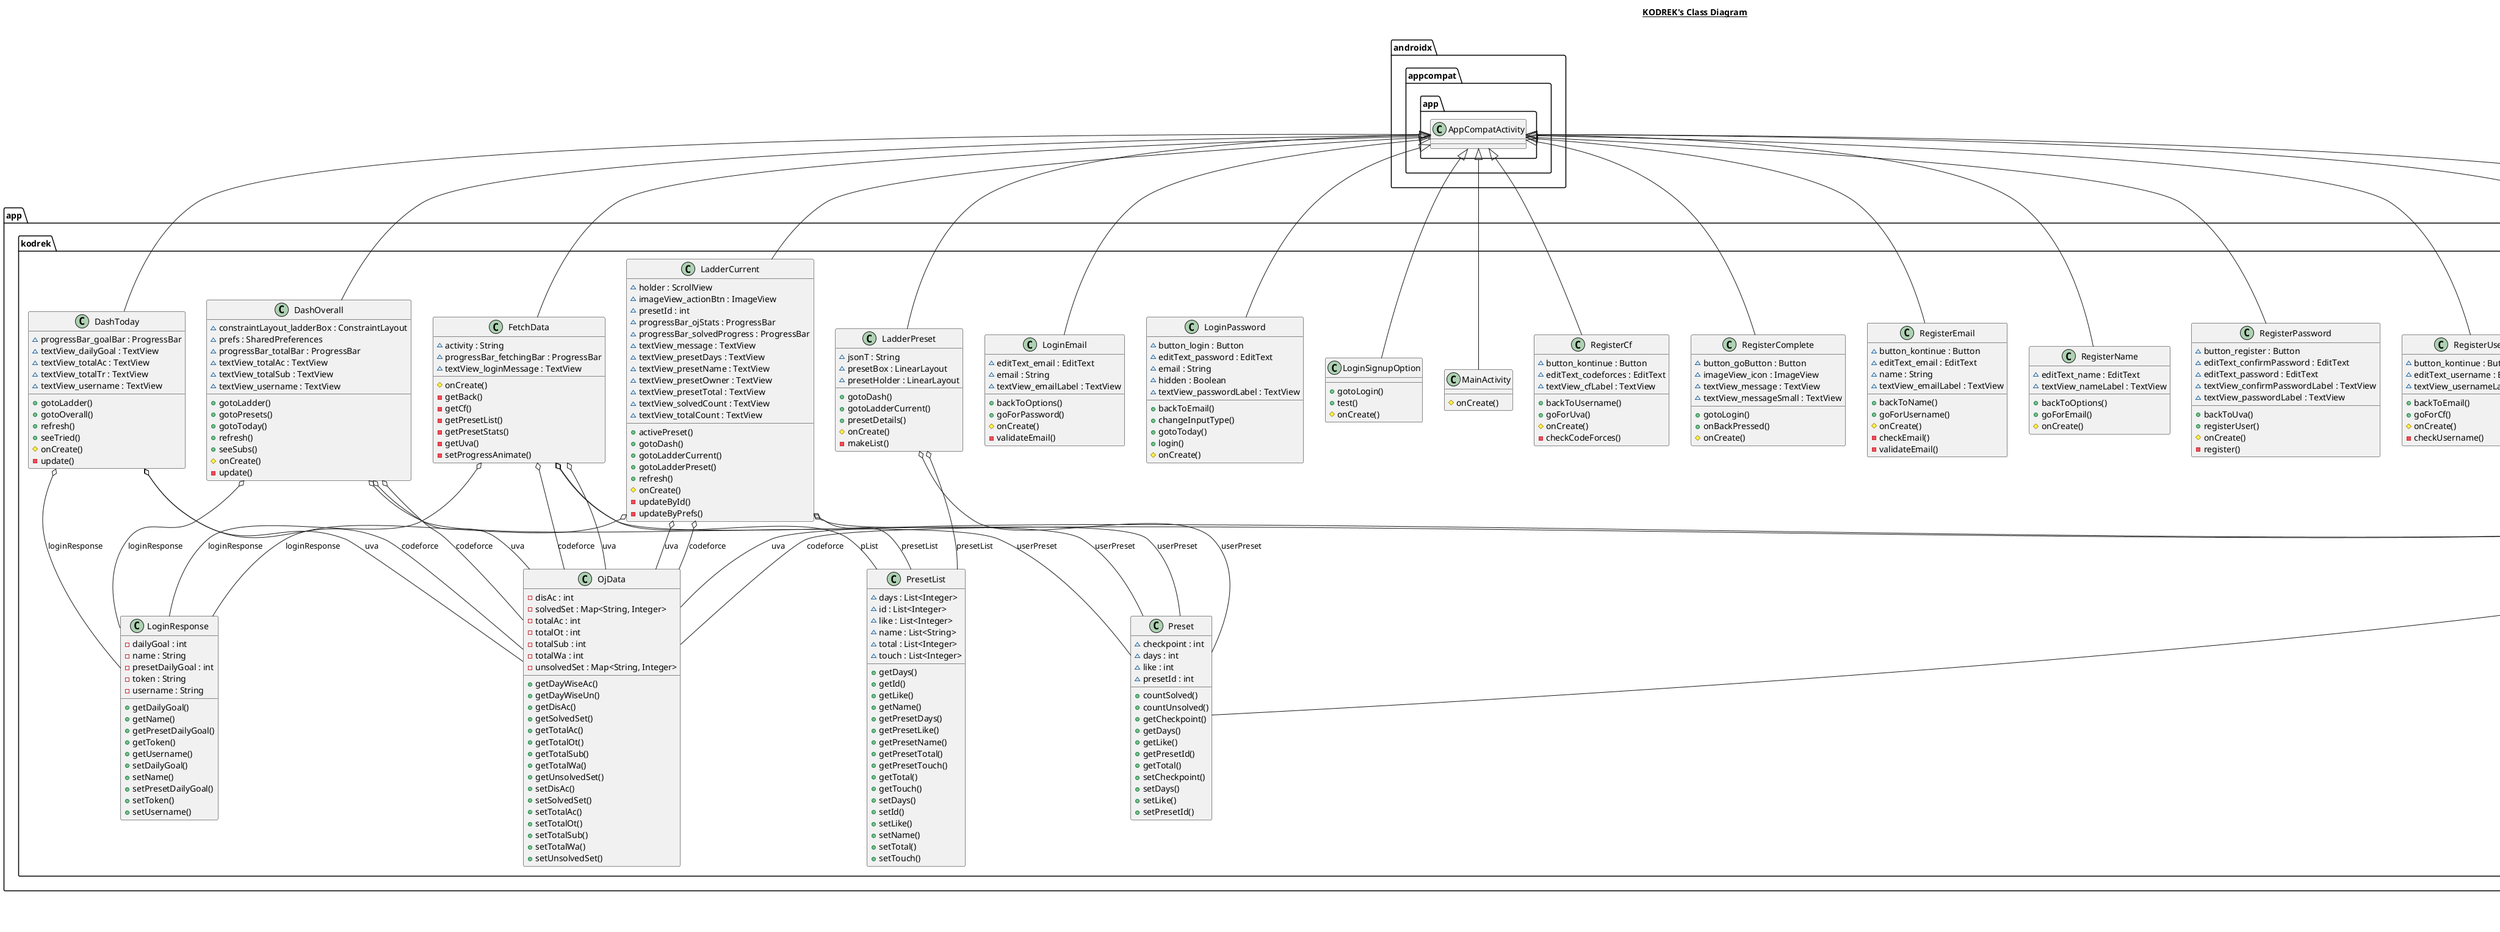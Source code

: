 @startuml

title __KODREK's Class Diagram__\n

  namespace app.kodrek {
    class app.kodrek.ApiClient {
        {static} + getUserService()
        {static} - getRetrofit()
    }
  }
  

  namespace app.kodrek {
    class app.kodrek.CheckingResponse {
        - status : String
        + getStatus()
        + setStatus()
    }
  }
  

  namespace app.kodrek {
    class app.kodrek.DashOverall {
        ~ constraintLayout_ladderBox : ConstraintLayout
        ~ prefs : SharedPreferences
        ~ progressBar_totalBar : ProgressBar
        ~ textView_totalAc : TextView
        ~ textView_totalSub : TextView
        ~ textView_username : TextView
        + gotoLadder()
        + gotoPresets()
        + gotoToday()
        + refresh()
        + seeSubs()
        # onCreate()
        - update()
    }
  }
  

  namespace app.kodrek {
    class app.kodrek.DashToday {
        ~ progressBar_goalBar : ProgressBar
        ~ textView_dailyGoal : TextView
        ~ textView_totalAc : TextView
        ~ textView_totalTr : TextView
        ~ textView_username : TextView
        + gotoLadder()
        + gotoOverall()
        + refresh()
        + seeTried()
        # onCreate()
        - update()
    }
  }
  

  namespace app.kodrek {
    class app.kodrek.FetchData {
        ~ activity : String
        ~ progressBar_fetchingBar : ProgressBar
        ~ textView_loginMessage : TextView
        # onCreate()
        - getBack()
        - getCf()
        - getPresetList()
        - getPresetStats()
        - getUva()
        - setProgressAnimate()
    }
  }
  

  namespace app.kodrek {
    class app.kodrek.LadderCurrent {
        ~ holder : ScrollView
        ~ imageView_actionBtn : ImageView
        ~ presetId : int
        ~ progressBar_ojStats : ProgressBar
        ~ progressBar_solvedProgress : ProgressBar
        ~ textView_message : TextView
        ~ textView_presetDays : TextView
        ~ textView_presetName : TextView
        ~ textView_presetOwner : TextView
        ~ textView_presetTotal : TextView
        ~ textView_solvedCount : TextView
        ~ textView_totalCount : TextView
        + activePreset()
        + gotoDash()
        + gotoLadderCurrent()
        + gotoLadderPreset()
        + refresh()
        # onCreate()
        - updateById()
        - updateByPrefs()
    }
  }
  

  namespace app.kodrek {
    class app.kodrek.LadderPreset {
        ~ jsonT : String
        ~ presetBox : LinearLayout
        ~ presetHolder : LinearLayout
        + gotoDash()
        + gotoLadderCurrent()
        + presetDetails()
        # onCreate()
        - makeList()
    }
  }
  

  namespace app.kodrek {
    class app.kodrek.LoginEmail {
        ~ editText_email : EditText
        ~ email : String
        ~ textView_emailLabel : TextView
        + backToOptions()
        + goForPassword()
        # onCreate()
        - validateEmail()
    }
  }
  

  namespace app.kodrek {
    class app.kodrek.LoginPassword {
        ~ button_login : Button
        ~ editText_password : EditText
        ~ email : String
        ~ hidden : Boolean
        ~ textView_passwordLabel : TextView
        + backToEmail()
        + changeInputType()
        + gotoToday()
        + login()
        # onCreate()
    }
  }
  

  namespace app.kodrek {
    class app.kodrek.LoginRequest {
        - email : String
        - password : String
        + LoginRequest()
        + LoginRequest()
        + getEmail()
        + getPassword()
        + setEmail()
        + setPassword()
    }
  }
  

  namespace app.kodrek {
    class app.kodrek.LoginResponse {
        - dailyGoal : int
        - name : String
        - presetDailyGoal : int
        - token : String
        - username : String
        + getDailyGoal()
        + getName()
        + getPresetDailyGoal()
        + getToken()
        + getUsername()
        + setDailyGoal()
        + setName()
        + setPresetDailyGoal()
        + setToken()
        + setUsername()
    }
  }
  

  namespace app.kodrek {
    class app.kodrek.LoginSignupOption {
        + gotoLogin()
        + test()
        # onCreate()
    }
  }
  

  namespace app.kodrek {
    class app.kodrek.MainActivity {
        # onCreate()
    }
  }
  

  namespace app.kodrek {
    class app.kodrek.OjData {
        - disAc : int
        - solvedSet : Map<String, Integer>
        - totalAc : int
        - totalOt : int
        - totalSub : int
        - totalWa : int
        - unsolvedSet : Map<String, Integer>
        + getDayWiseAc()
        + getDayWiseUn()
        + getDisAc()
        + getSolvedSet()
        + getTotalAc()
        + getTotalOt()
        + getTotalSub()
        + getTotalWa()
        + getUnsolvedSet()
        + setDisAc()
        + setSolvedSet()
        + setTotalAc()
        + setTotalOt()
        + setTotalSub()
        + setTotalWa()
        + setUnsolvedSet()
    }
  }
  

  namespace app.kodrek {
    class app.kodrek.Preset {
        ~ checkpoint : int
        ~ days : int
        ~ like : int
        ~ presetId : int
        + countSolved()
        + countUnsolved()
        + getCheckpoint()
        + getDays()
        + getLike()
        + getPresetId()
        + getTotal()
        + setCheckpoint()
        + setDays()
        + setLike()
        + setPresetId()
    }
  }
  

  namespace app.kodrek {
    class app.kodrek.PresetList {
        ~ days : List<Integer>
        ~ id : List<Integer>
        ~ like : List<Integer>
        ~ name : List<String>
        ~ total : List<Integer>
        ~ touch : List<Integer>
        + getDays()
        + getId()
        + getLike()
        + getName()
        + getPresetDays()
        + getPresetLike()
        + getPresetName()
        + getPresetTotal()
        + getPresetTouch()
        + getTotal()
        + getTouch()
        + setDays()
        + setId()
        + setLike()
        + setName()
        + setTotal()
        + setTouch()
    }
  }
  

  namespace app.kodrek {
    abstract class app.kodrek.ProblemSet {
        ~ cf : List<String>
        ~ name : String
        ~ owner : String
        ~ uva : List<String>
        + cfTotal()
        {abstract} + countSolved()
        {abstract} + countUnsolved()
        + getCf()
        + getName()
        + getOwner()
        + getUva()
        + setCf()
        + setName()
        + setOwner()
        + setUva()
        + uvaTotal()
    }
  }
  

  namespace app.kodrek {
    class app.kodrek.RegisterCf {
        ~ button_kontinue : Button
        ~ editText_codeforces : EditText
        ~ textView_cfLabel : TextView
        + backToUsername()
        + goForUva()
        # onCreate()
        - checkCodeForces()
    }
  }
  

  namespace app.kodrek {
    class app.kodrek.RegisterComplete {
        ~ button_goButton : Button
        ~ imageView_icon : ImageView
        ~ textView_message : TextView
        ~ textView_messageSmall : TextView
        + gotoLogin()
        + onBackPressed()
        # onCreate()
    }
  }
  

  namespace app.kodrek {
    class app.kodrek.RegisterEmail {
        ~ button_kontinue : Button
        ~ editText_email : EditText
        ~ name : String
        ~ textView_emailLabel : TextView
        + backToName()
        + goForUsername()
        # onCreate()
        - checkEmail()
        - validateEmail()
    }
  }
  

  namespace app.kodrek {
    class app.kodrek.RegisterName {
        ~ editText_name : EditText
        ~ textView_nameLabel : TextView
        + backToOptions()
        + goForEmail()
        # onCreate()
    }
  }
  

  namespace app.kodrek {
    class app.kodrek.RegisterPassword {
        ~ button_register : Button
        ~ editText_confirmPassword : EditText
        ~ editText_password : EditText
        ~ textView_confirmPasswordLabel : TextView
        ~ textView_passwordLabel : TextView
        + backToUva()
        + registerUser()
        # onCreate()
        - register()
    }
  }
  

  namespace app.kodrek {
    class app.kodrek.RegisterUsername {
        ~ button_kontinue : Button
        ~ editText_username : EditText
        ~ textView_usernameLabel : TextView
        + backToEmail()
        + goForCf()
        # onCreate()
        - checkUsername()
    }
  }
  

  namespace app.kodrek {
    class app.kodrek.RegisterUva {
        ~ button_kontinue : Button
        ~ editText_uva : EditText
        ~ textView_uvaLabel : TextView
        + backToCf()
        + goForPassword()
        # onCreate()
        - checkUva()
    }
  }
  

  namespace app.kodrek {
    class app.kodrek.RegistrationRequest {
        - codeforces : String
        - email : String
        - name : String
        - password : String
        - username : String
        - uva : String
        + getCodeForces()
        + getEmail()
        + getName()
        + getPassword()
        + getUsername()
        + getUva()
        + setCodeForces()
        + setEmail()
        + setName()
        + setPassword()
        + setUsername()
        + setUva()
    }
  }
  

  namespace app.kodrek {
    class app.kodrek.SubmissionsTable {
        ~ button_load : Button
        ~ c : int
        ~ constraintLayout_empty : ConstraintLayout
        ~ f : int
        ~ sortedSubs : LinkedHashMap<String, Integer>
        ~ subs : Map<String, Integer>
        ~ tableLayout_subsTable : TableLayout
        ~ textView_header : TextView
        ~ textView_timeline : TextView
        ~ time : long
        ~ timeline : String
        + loadMore()
        {static} + sortByValue()
        # onCreate()
        - initTable()
        - mergeData()
        - update()
    }
  }
  

  namespace app.kodrek {
    interface app.kodrek.UserService {
        {abstract} + checkCf()
        {abstract} + checkEmail()
        {abstract} + checkUsername()
        {abstract} + checkUva()
        {abstract} + getCf()
        {abstract} + getPresetDetails()
        {abstract} + getPresetList()
        {abstract} + getPresetStats()
        {abstract} + getUva()
        {abstract} + setPreset()
        {abstract} + userLogin()
        {abstract} + userRegister()
    }
  }
  

  app.kodrek.DashOverall -up-|> androidx.appcompat.app.AppCompatActivity
  app.kodrek.DashOverall o-- app.kodrek.OjData : codeforce
  app.kodrek.DashOverall o-- app.kodrek.LoginResponse : loginResponse
  app.kodrek.DashOverall o-- app.kodrek.Preset : userPreset
  app.kodrek.DashOverall o-- app.kodrek.OjData : uva
  app.kodrek.DashToday -up-|> androidx.appcompat.app.AppCompatActivity
  app.kodrek.DashToday o-- app.kodrek.OjData : codeforce
  app.kodrek.DashToday o-- app.kodrek.LoginResponse : loginResponse
  app.kodrek.DashToday o-- app.kodrek.OjData : uva
  app.kodrek.FetchData -up-|> androidx.appcompat.app.AppCompatActivity
  app.kodrek.FetchData o-- app.kodrek.OjData : codeforce
  app.kodrek.FetchData o-- app.kodrek.LoginResponse : loginResponse
  app.kodrek.FetchData o-- app.kodrek.PresetList : pList
  app.kodrek.FetchData o-- app.kodrek.Preset : userPreset
  app.kodrek.FetchData o-- app.kodrek.OjData : uva
  app.kodrek.LadderCurrent -up-|> androidx.appcompat.app.AppCompatActivity
  app.kodrek.LadderCurrent o-- app.kodrek.OjData : codeforce
  app.kodrek.LadderCurrent o-- app.kodrek.LoginResponse : loginResponse
  app.kodrek.LadderCurrent o-- app.kodrek.PresetList : presetList
  app.kodrek.LadderCurrent o-- app.kodrek.Preset : userPreset
  app.kodrek.LadderCurrent o-- app.kodrek.OjData : uva
  app.kodrek.LadderPreset -up-|> androidx.appcompat.app.AppCompatActivity
  app.kodrek.LadderPreset o-- app.kodrek.PresetList : presetList
  app.kodrek.LadderPreset o-- app.kodrek.Preset : userPreset
  app.kodrek.LoginEmail -up-|> androidx.appcompat.app.AppCompatActivity
  app.kodrek.LoginPassword -up-|> androidx.appcompat.app.AppCompatActivity
  app.kodrek.LoginSignupOption -up-|> androidx.appcompat.app.AppCompatActivity
  app.kodrek.MainActivity -up-|> androidx.appcompat.app.AppCompatActivity
  app.kodrek.Preset -up-|> app.kodrek.ProblemSet
  app.kodrek.RegisterCf -up-|> androidx.appcompat.app.AppCompatActivity
  app.kodrek.RegisterComplete -up-|> androidx.appcompat.app.AppCompatActivity
  app.kodrek.RegisterEmail -up-|> androidx.appcompat.app.AppCompatActivity
  app.kodrek.RegisterName -up-|> androidx.appcompat.app.AppCompatActivity
  app.kodrek.RegisterPassword -up-|> androidx.appcompat.app.AppCompatActivity
  app.kodrek.RegisterUsername -up-|> androidx.appcompat.app.AppCompatActivity
  app.kodrek.RegisterUva -up-|> androidx.appcompat.app.AppCompatActivity
  app.kodrek.SubmissionsTable -up-|> androidx.appcompat.app.AppCompatActivity
  app.kodrek.SubmissionsTable o-- app.kodrek.OjData : codeforce
  app.kodrek.SubmissionsTable o-- app.kodrek.OjData : uva


right footer


PlantUML diagram generated by SketchIt! (https://bitbucket.org/pmesmeur/sketch.it)
For more information about this tool, please contact philippe.mesmeur@gmail.com
endfooter

@enduml
